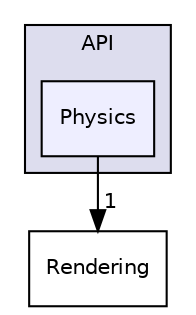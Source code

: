 digraph "API/Physics" {
  compound=true
  node [ fontsize="10", fontname="Helvetica"];
  edge [ labelfontsize="10", labelfontname="Helvetica"];
  subgraph clusterdir_19ea4dbfe8f0e4681f60b9b97f7b5d11 {
    graph [ bgcolor="#ddddee", pencolor="black", label="API" fontname="Helvetica", fontsize="10", URL="dir_19ea4dbfe8f0e4681f60b9b97f7b5d11.html"]
  dir_6cc1e1437ec9e54a046563217a894615 [shape=box, label="Physics", style="filled", fillcolor="#eeeeff", pencolor="black", URL="dir_6cc1e1437ec9e54a046563217a894615.html"];
  }
  dir_3d85aa185a11d37872a03be06d73e543 [shape=box label="Rendering" URL="dir_3d85aa185a11d37872a03be06d73e543.html"];
  dir_6cc1e1437ec9e54a046563217a894615->dir_3d85aa185a11d37872a03be06d73e543 [headlabel="1", labeldistance=1.5 headhref="dir_000005_000006.html"];
}
